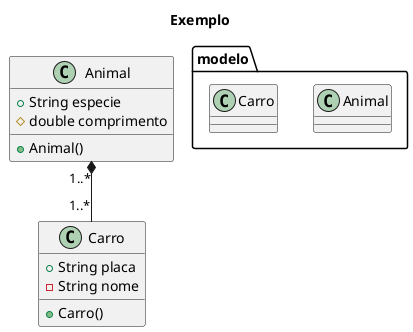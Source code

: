@startuml
title Exemplo
package modelo {
	class Animal
}

class Animal {
+ String especie
# double comprimento
+ Animal()
}

package modelo {
	class Carro
}

class Carro {
+ String placa
- String nome
+ Carro()
}

Animal "1..*" *-- "1..*" Carro
@enduml